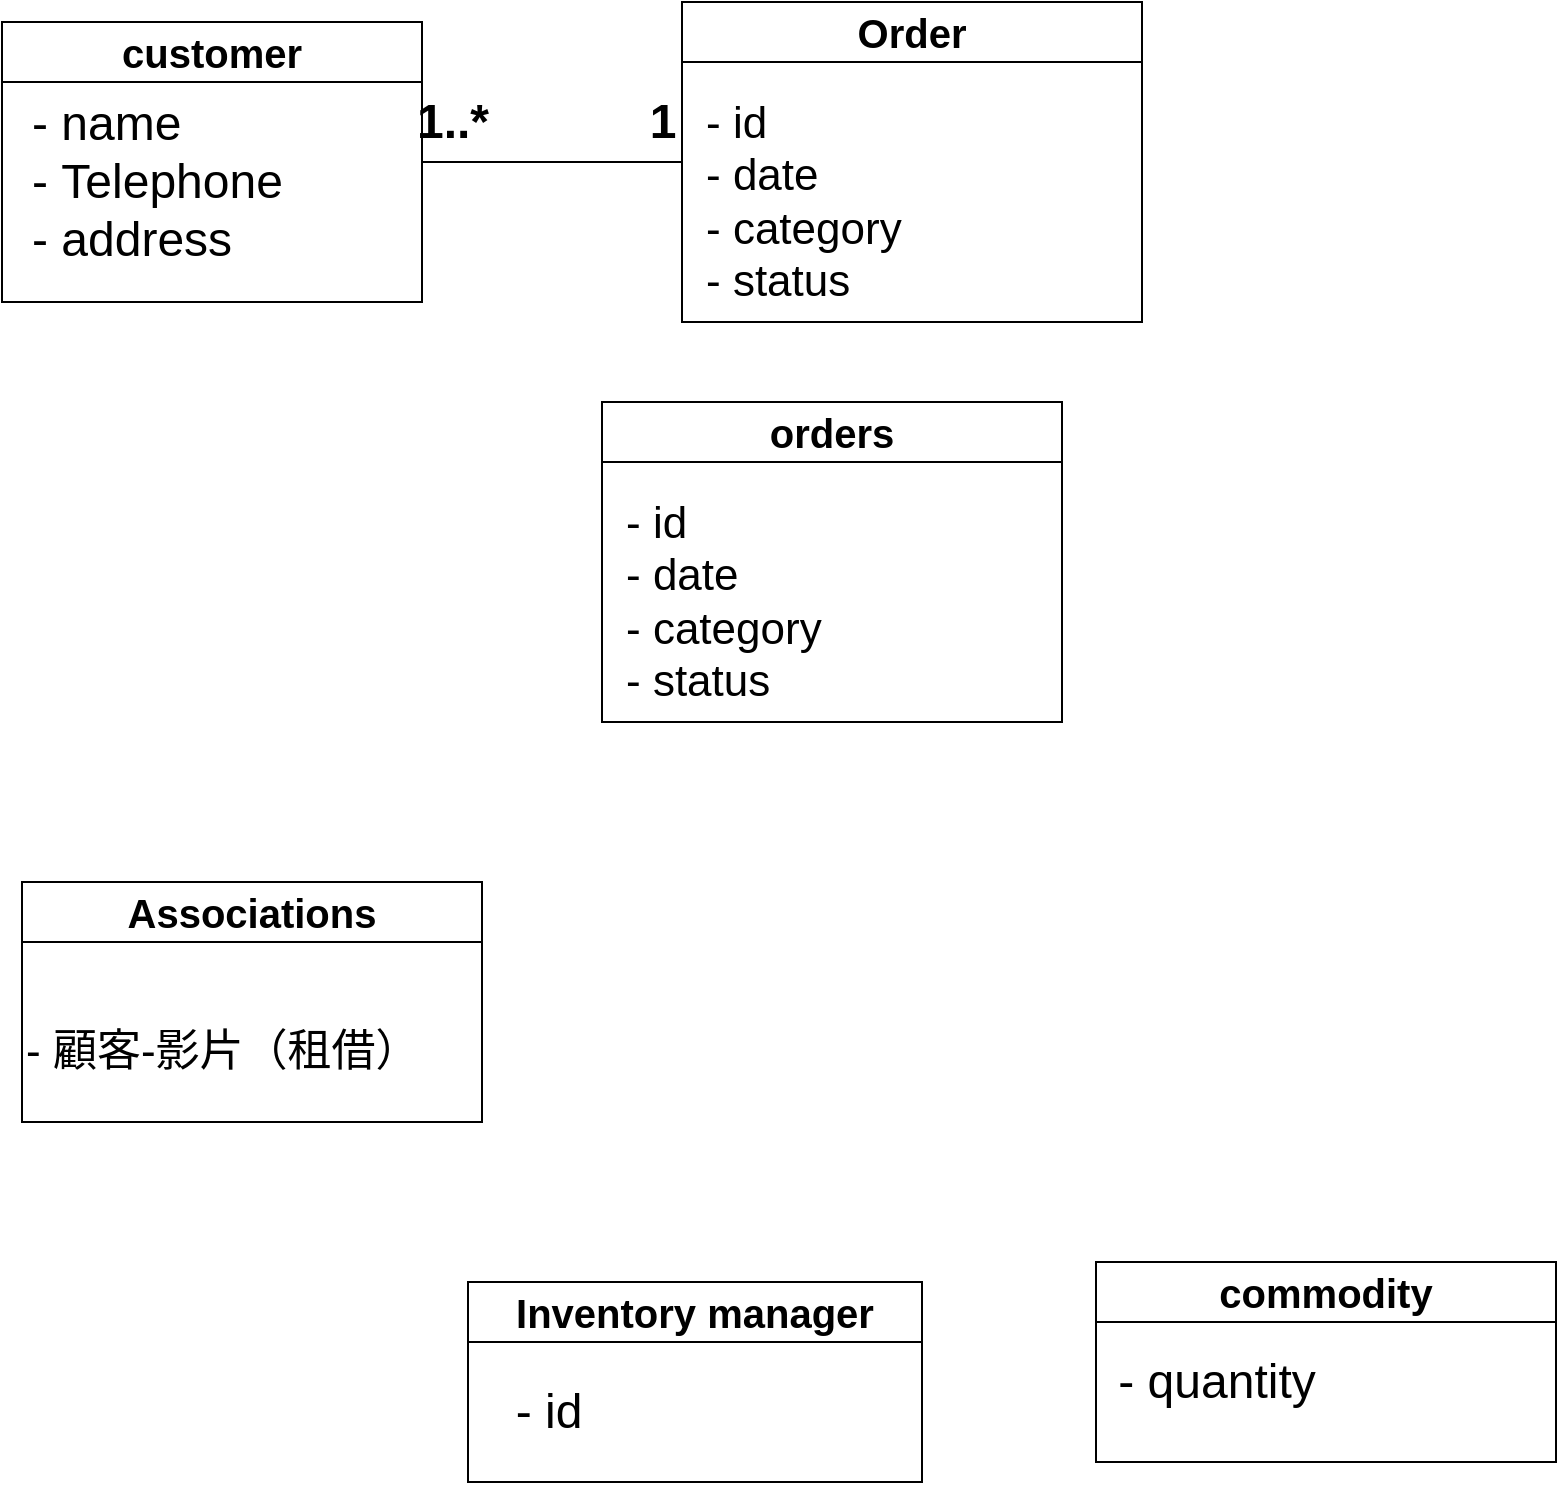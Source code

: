 <mxfile>
    <diagram id="nuq9U3arvXfgI5p2zAki" name="第1頁">
        <mxGraphModel dx="1296" dy="759" grid="1" gridSize="10" guides="1" tooltips="1" connect="1" arrows="0" fold="1" page="1" pageScale="1" pageWidth="827" pageHeight="1169" math="0" shadow="0">
            <root>
                <mxCell id="0"/>
                <mxCell id="1" parent="0"/>
                <mxCell id="23" value="&lt;font style=&quot;font-size: 20px;&quot;&gt;orders&lt;/font&gt;" style="swimlane;whiteSpace=wrap;html=1;startSize=30;" parent="1" vertex="1">
                    <mxGeometry x="340" y="240" width="230" height="160" as="geometry"/>
                </mxCell>
                <mxCell id="24" value="&lt;font style=&quot;&quot;&gt;&lt;span style=&quot;font-size: 22px;&quot;&gt;- id&lt;/span&gt;&lt;/font&gt;&lt;font style=&quot;&quot;&gt;&lt;br&gt;&lt;span style=&quot;font-size: 22px;&quot;&gt;-&amp;nbsp;date&lt;/span&gt;&lt;br&gt;&lt;span style=&quot;font-size: 22px;&quot;&gt;- category&lt;br&gt;&lt;/span&gt;&lt;font style=&quot;font-size: 22px;&quot;&gt;- status&lt;/font&gt;&lt;br&gt;&lt;/font&gt;" style="text;html=1;align=left;verticalAlign=middle;resizable=0;points=[];autosize=1;strokeColor=none;fillColor=none;" parent="23" vertex="1">
                    <mxGeometry x="10" y="40" width="120" height="120" as="geometry"/>
                </mxCell>
                <mxCell id="25" value="&lt;font style=&quot;font-size: 20px;&quot;&gt;Associations&lt;/font&gt;" style="swimlane;whiteSpace=wrap;html=1;startSize=30;" parent="1" vertex="1">
                    <mxGeometry x="50" y="480" width="230" height="120" as="geometry"/>
                </mxCell>
                <mxCell id="26" value="&lt;font style=&quot;font-size: 22px;&quot;&gt; - 顧客-影片（租借）&lt;br&gt;&lt;/font&gt;" style="text;html=1;align=left;verticalAlign=middle;resizable=0;points=[];autosize=1;strokeColor=none;fillColor=none;" parent="25" vertex="1">
                    <mxGeometry y="65" width="220" height="40" as="geometry"/>
                </mxCell>
                <mxCell id="29" value="&lt;font style=&quot;font-size: 20px;&quot;&gt;commodity&lt;/font&gt;" style="swimlane;whiteSpace=wrap;html=1;startSize=30;" parent="1" vertex="1">
                    <mxGeometry x="587" y="670" width="230" height="100" as="geometry"/>
                </mxCell>
                <mxCell id="30" value="&lt;font style=&quot;font-size: 24px;&quot;&gt;-&amp;nbsp;quantity&lt;/font&gt;" style="text;html=1;align=center;verticalAlign=middle;resizable=0;points=[];autosize=1;strokeColor=none;fillColor=none;" parent="29" vertex="1">
                    <mxGeometry y="40" width="120" height="40" as="geometry"/>
                </mxCell>
                <mxCell id="ymKHsQlVTlzVroeCP11B-77" style="edgeStyle=none;html=1;exitX=1;exitY=0.5;exitDx=0;exitDy=0;entryX=0;entryY=0.5;entryDx=0;entryDy=0;fontSize=22;endArrow=none;endFill=0;" edge="1" parent="1" source="33" target="ymKHsQlVTlzVroeCP11B-75">
                    <mxGeometry relative="1" as="geometry"/>
                </mxCell>
                <mxCell id="33" value="&lt;font style=&quot;font-size: 20px;&quot;&gt;customer&lt;/font&gt;" style="swimlane;whiteSpace=wrap;html=1;startSize=30;" parent="1" vertex="1">
                    <mxGeometry x="40" y="50" width="210" height="140" as="geometry"/>
                </mxCell>
                <mxCell id="34" value="&lt;font style=&quot;&quot;&gt;&lt;span style=&quot;font-size: 24px;&quot;&gt;- name&lt;/span&gt;&lt;br&gt;&lt;span style=&quot;font-size: 24px;&quot;&gt;-&amp;nbsp;Telephone&lt;/span&gt;&lt;br&gt;&lt;span style=&quot;font-size: 24px;&quot;&gt;- address&lt;/span&gt;&lt;br&gt;&lt;/font&gt;" style="text;html=1;align=left;verticalAlign=middle;resizable=0;points=[];autosize=1;strokeColor=none;fillColor=none;" parent="33" vertex="1">
                    <mxGeometry x="13" y="30" width="150" height="100" as="geometry"/>
                </mxCell>
                <mxCell id="37" value="&lt;font style=&quot;font-size: 20px;&quot;&gt;Inventory manager&lt;/font&gt;" style="swimlane;whiteSpace=wrap;html=1;startSize=30;" parent="1" vertex="1">
                    <mxGeometry x="273" y="680" width="227" height="100" as="geometry"/>
                </mxCell>
                <mxCell id="38" value="&lt;font style=&quot;font-size: 24px;&quot;&gt;- id&lt;/font&gt;" style="text;html=1;align=center;verticalAlign=middle;resizable=0;points=[];autosize=1;strokeColor=none;fillColor=none;" parent="37" vertex="1">
                    <mxGeometry x="10" y="45" width="60" height="40" as="geometry"/>
                </mxCell>
                <mxCell id="70" value="1..*" style="text;strokeColor=none;fillColor=none;html=1;fontSize=24;fontStyle=1;verticalAlign=middle;align=center;" vertex="1" parent="1">
                    <mxGeometry x="250" y="100" width="30" as="geometry"/>
                </mxCell>
                <mxCell id="72" value="1" style="text;strokeColor=none;fillColor=none;html=1;fontSize=24;fontStyle=1;verticalAlign=middle;align=center;" vertex="1" parent="1">
                    <mxGeometry x="320" y="80" width="100" height="40" as="geometry"/>
                </mxCell>
                <mxCell id="ymKHsQlVTlzVroeCP11B-75" value="&lt;font style=&quot;font-size: 20px;&quot;&gt;Order&lt;/font&gt;" style="swimlane;whiteSpace=wrap;html=1;startSize=30;" vertex="1" parent="1">
                    <mxGeometry x="380" y="40" width="230" height="160" as="geometry"/>
                </mxCell>
                <mxCell id="ymKHsQlVTlzVroeCP11B-76" value="&lt;font style=&quot;&quot;&gt;&lt;span style=&quot;font-size: 22px;&quot;&gt;- id&lt;/span&gt;&lt;/font&gt;&lt;font style=&quot;&quot;&gt;&lt;br&gt;&lt;span style=&quot;font-size: 22px;&quot;&gt;-&amp;nbsp;date&lt;/span&gt;&lt;br&gt;&lt;span style=&quot;font-size: 22px;&quot;&gt;- category&lt;br&gt;&lt;/span&gt;&lt;font style=&quot;font-size: 22px;&quot;&gt;- status&lt;/font&gt;&lt;br&gt;&lt;/font&gt;" style="text;html=1;align=left;verticalAlign=middle;resizable=0;points=[];autosize=1;strokeColor=none;fillColor=none;" vertex="1" parent="ymKHsQlVTlzVroeCP11B-75">
                    <mxGeometry x="10" y="40" width="120" height="120" as="geometry"/>
                </mxCell>
            </root>
        </mxGraphModel>
    </diagram>
    <diagram id="AkxxwqE6z16yv0lvU_IR" name="第2頁">
        <mxGraphModel dx="3258" dy="1173" grid="1" gridSize="10" guides="1" tooltips="1" connect="1" arrows="1" fold="1" page="1" pageScale="1" pageWidth="827" pageHeight="1169" math="0" shadow="0">
            <root>
                <mxCell id="0"/>
                <mxCell id="1" parent="0"/>
                <mxCell id="5SD0GFOKpmo3XVJtTF31-1" value="&lt;font style=&quot;font-size: 20px;&quot;&gt;租影片系統&lt;/font&gt;" style="swimlane;whiteSpace=wrap;html=1;startSize=40;" vertex="1" parent="1">
                    <mxGeometry x="-1460" y="280" width="400" height="630" as="geometry"/>
                </mxCell>
                <mxCell id="5SD0GFOKpmo3XVJtTF31-2" value="&lt;font style=&quot;font-size: 25px;&quot;&gt;租借訂單&lt;/font&gt;" style="ellipse;whiteSpace=wrap;html=1;" vertex="1" parent="5SD0GFOKpmo3XVJtTF31-1">
                    <mxGeometry x="40" y="60" width="170" height="80" as="geometry"/>
                </mxCell>
                <mxCell id="5SD0GFOKpmo3XVJtTF31-3" value="影片庫存" style="ellipse;whiteSpace=wrap;html=1;fontSize=25;" vertex="1" parent="5SD0GFOKpmo3XVJtTF31-1">
                    <mxGeometry x="30" y="250" width="160" height="80" as="geometry"/>
                </mxCell>
                <mxCell id="5SD0GFOKpmo3XVJtTF31-4" value="出貨作業" style="ellipse;whiteSpace=wrap;html=1;fontSize=25;" vertex="1" parent="5SD0GFOKpmo3XVJtTF31-1">
                    <mxGeometry x="210" y="300" width="150" height="80" as="geometry"/>
                </mxCell>
                <mxCell id="5SD0GFOKpmo3XVJtTF31-5" value="回收作業" style="ellipse;whiteSpace=wrap;html=1;fontSize=25;" vertex="1" parent="5SD0GFOKpmo3XVJtTF31-1">
                    <mxGeometry x="210" y="150" width="150" height="80" as="geometry"/>
                </mxCell>
                <mxCell id="5SD0GFOKpmo3XVJtTF31-6" style="edgeStyle=none;html=1;exitX=1;exitY=0.333;exitDx=0;exitDy=0;exitPerimeter=0;entryX=0;entryY=0.5;entryDx=0;entryDy=0;fontSize=25;endArrow=none;endFill=0;" edge="1" parent="1" source="5SD0GFOKpmo3XVJtTF31-8" target="5SD0GFOKpmo3XVJtTF31-2">
                    <mxGeometry relative="1" as="geometry"/>
                </mxCell>
                <mxCell id="5SD0GFOKpmo3XVJtTF31-7" style="edgeStyle=none;html=1;exitX=1;exitY=0.333;exitDx=0;exitDy=0;exitPerimeter=0;entryX=0;entryY=0.5;entryDx=0;entryDy=0;fontSize=25;endArrow=none;endFill=0;" edge="1" parent="1" source="5SD0GFOKpmo3XVJtTF31-8" target="5SD0GFOKpmo3XVJtTF31-5">
                    <mxGeometry relative="1" as="geometry"/>
                </mxCell>
                <mxCell id="5SD0GFOKpmo3XVJtTF31-8" value="現場顧客" style="shape=umlActor;verticalLabelPosition=bottom;verticalAlign=top;html=1;outlineConnect=0;fontSize=20;" vertex="1" parent="1">
                    <mxGeometry x="-1570" y="340" width="60" height="100" as="geometry"/>
                </mxCell>
                <mxCell id="5SD0GFOKpmo3XVJtTF31-9" style="edgeStyle=none;html=1;exitX=1;exitY=0.333;exitDx=0;exitDy=0;exitPerimeter=0;entryX=0;entryY=0.5;entryDx=0;entryDy=0;fontSize=25;endArrow=none;endFill=0;" edge="1" parent="1" source="5SD0GFOKpmo3XVJtTF31-11" target="5SD0GFOKpmo3XVJtTF31-2">
                    <mxGeometry relative="1" as="geometry"/>
                </mxCell>
                <mxCell id="5SD0GFOKpmo3XVJtTF31-10" style="edgeStyle=none;html=1;exitX=1;exitY=0.333;exitDx=0;exitDy=0;exitPerimeter=0;entryX=0;entryY=0.5;entryDx=0;entryDy=0;fontSize=25;endArrow=none;endFill=0;" edge="1" parent="1" source="5SD0GFOKpmo3XVJtTF31-11" target="5SD0GFOKpmo3XVJtTF31-5">
                    <mxGeometry relative="1" as="geometry"/>
                </mxCell>
                <mxCell id="5SD0GFOKpmo3XVJtTF31-11" value="線上顧客" style="shape=umlActor;verticalLabelPosition=bottom;verticalAlign=top;html=1;outlineConnect=0;fontSize=20;" vertex="1" parent="1">
                    <mxGeometry x="-1570" y="490" width="60" height="100" as="geometry"/>
                </mxCell>
                <mxCell id="5SD0GFOKpmo3XVJtTF31-12" style="edgeStyle=none;html=1;exitX=1;exitY=0.333;exitDx=0;exitDy=0;exitPerimeter=0;entryX=0;entryY=0.5;entryDx=0;entryDy=0;fontSize=25;endArrow=none;endFill=0;" edge="1" parent="1" source="5SD0GFOKpmo3XVJtTF31-14" target="5SD0GFOKpmo3XVJtTF31-2">
                    <mxGeometry relative="1" as="geometry"/>
                </mxCell>
                <mxCell id="5SD0GFOKpmo3XVJtTF31-13" style="edgeStyle=none;html=1;exitX=1;exitY=0.333;exitDx=0;exitDy=0;exitPerimeter=0;entryX=0;entryY=0.5;entryDx=0;entryDy=0;fontSize=25;endArrow=none;endFill=0;" edge="1" parent="1" source="5SD0GFOKpmo3XVJtTF31-14" target="5SD0GFOKpmo3XVJtTF31-3">
                    <mxGeometry relative="1" as="geometry"/>
                </mxCell>
                <mxCell id="5SD0GFOKpmo3XVJtTF31-14" value="店員" style="shape=umlActor;verticalLabelPosition=bottom;verticalAlign=top;html=1;outlineConnect=0;fontSize=20;" vertex="1" parent="1">
                    <mxGeometry x="-1580" y="630" width="60" height="100" as="geometry"/>
                </mxCell>
                <mxCell id="5SD0GFOKpmo3XVJtTF31-15" style="edgeStyle=none;html=1;entryX=0;entryY=0.5;entryDx=0;entryDy=0;fontSize=25;endArrow=none;endFill=0;exitX=1;exitY=0.333;exitDx=0;exitDy=0;exitPerimeter=0;" edge="1" parent="1" source="5SD0GFOKpmo3XVJtTF31-18" target="5SD0GFOKpmo3XVJtTF31-2">
                    <mxGeometry relative="1" as="geometry">
                        <mxPoint x="-1520" y="810" as="sourcePoint"/>
                    </mxGeometry>
                </mxCell>
                <mxCell id="5SD0GFOKpmo3XVJtTF31-16" style="edgeStyle=none;html=1;exitX=1;exitY=0.333;exitDx=0;exitDy=0;exitPerimeter=0;entryX=0;entryY=0.5;entryDx=0;entryDy=0;fontSize=25;endArrow=none;endFill=0;" edge="1" parent="1" source="5SD0GFOKpmo3XVJtTF31-18" target="5SD0GFOKpmo3XVJtTF31-3">
                    <mxGeometry relative="1" as="geometry"/>
                </mxCell>
                <mxCell id="5SD0GFOKpmo3XVJtTF31-17" style="edgeStyle=none;html=1;exitX=1;exitY=0.333;exitDx=0;exitDy=0;exitPerimeter=0;entryX=0.5;entryY=1;entryDx=0;entryDy=0;fontSize=25;endArrow=none;endFill=0;" edge="1" parent="1" source="5SD0GFOKpmo3XVJtTF31-18" target="5SD0GFOKpmo3XVJtTF31-5">
                    <mxGeometry relative="1" as="geometry"/>
                </mxCell>
                <mxCell id="5SD0GFOKpmo3XVJtTF31-18" value="庫存管理員" style="shape=umlActor;verticalLabelPosition=bottom;verticalAlign=top;html=1;outlineConnect=0;fontSize=20;" vertex="1" parent="1">
                    <mxGeometry x="-1580" y="785" width="60" height="100" as="geometry"/>
                </mxCell>
                <mxCell id="5SD0GFOKpmo3XVJtTF31-19" style="edgeStyle=none;html=1;exitX=0;exitY=0.333;exitDx=0;exitDy=0;exitPerimeter=0;entryX=1;entryY=0.5;entryDx=0;entryDy=0;fontSize=25;endArrow=none;endFill=0;" edge="1" parent="1" source="5SD0GFOKpmo3XVJtTF31-22" target="5SD0GFOKpmo3XVJtTF31-3">
                    <mxGeometry relative="1" as="geometry"/>
                </mxCell>
                <mxCell id="5SD0GFOKpmo3XVJtTF31-20" style="edgeStyle=none;html=1;exitX=0;exitY=0.333;exitDx=0;exitDy=0;exitPerimeter=0;entryX=1;entryY=0.5;entryDx=0;entryDy=0;fontSize=25;endArrow=none;endFill=0;" edge="1" parent="1" source="5SD0GFOKpmo3XVJtTF31-22" target="5SD0GFOKpmo3XVJtTF31-4">
                    <mxGeometry relative="1" as="geometry"/>
                </mxCell>
                <mxCell id="5SD0GFOKpmo3XVJtTF31-21" style="edgeStyle=none;html=1;exitX=0;exitY=0.333;exitDx=0;exitDy=0;exitPerimeter=0;entryX=1;entryY=0.5;entryDx=0;entryDy=0;fontSize=25;endArrow=none;endFill=0;" edge="1" parent="1" source="5SD0GFOKpmo3XVJtTF31-22" target="5SD0GFOKpmo3XVJtTF31-5">
                    <mxGeometry relative="1" as="geometry"/>
                </mxCell>
                <mxCell id="5SD0GFOKpmo3XVJtTF31-22" value="物流人員" style="shape=umlActor;verticalLabelPosition=bottom;verticalAlign=top;html=1;outlineConnect=0;fontSize=20;" vertex="1" parent="1">
                    <mxGeometry x="-990" y="430" width="60" height="100" as="geometry"/>
                </mxCell>
            </root>
        </mxGraphModel>
    </diagram>
</mxfile>